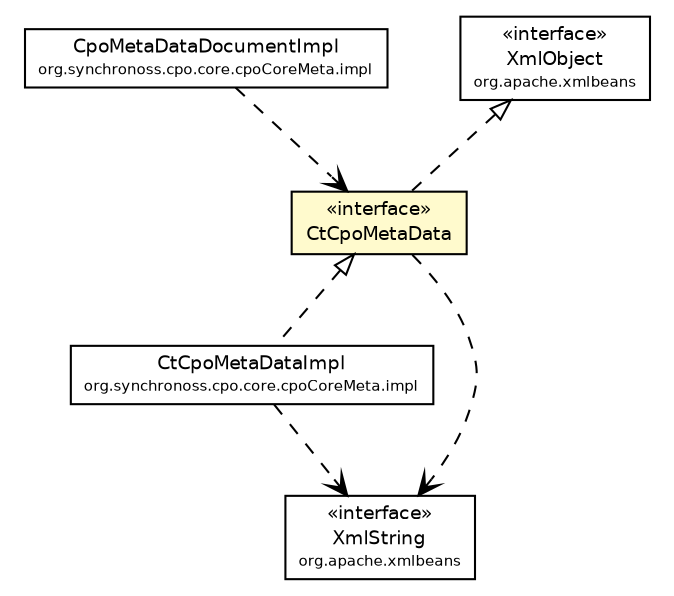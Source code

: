 #!/usr/local/bin/dot
#
# Class diagram 
# Generated by UmlGraph version 4.6 (http://www.spinellis.gr/sw/umlgraph)
#

digraph G {
	edge [fontname="Helvetica",fontsize=10,labelfontname="Helvetica",labelfontsize=10];
	node [fontname="Helvetica",fontsize=10,shape=plaintext];
	// org.synchronoss.cpo.core.cpoCoreMeta.CtCpoMetaData
	c26827 [label=<<table border="0" cellborder="1" cellspacing="0" cellpadding="2" port="p" bgcolor="lemonChiffon" href="./CtCpoMetaData.html">
		<tr><td><table border="0" cellspacing="0" cellpadding="1">
			<tr><td> &laquo;interface&raquo; </td></tr>
			<tr><td> CtCpoMetaData </td></tr>
		</table></td></tr>
		</table>>, fontname="Helvetica", fontcolor="black", fontsize=9.0];
	// org.synchronoss.cpo.core.cpoCoreMeta.impl.CtCpoMetaDataImpl
	c26840 [label=<<table border="0" cellborder="1" cellspacing="0" cellpadding="2" port="p" href="./impl/CtCpoMetaDataImpl.html">
		<tr><td><table border="0" cellspacing="0" cellpadding="1">
			<tr><td> CtCpoMetaDataImpl </td></tr>
			<tr><td><font point-size="7.0"> org.synchronoss.cpo.core.cpoCoreMeta.impl </font></td></tr>
		</table></td></tr>
		</table>>, fontname="Helvetica", fontcolor="black", fontsize=9.0];
	// org.synchronoss.cpo.core.cpoCoreMeta.impl.CpoMetaDataDocumentImpl
	c26844 [label=<<table border="0" cellborder="1" cellspacing="0" cellpadding="2" port="p" href="./impl/CpoMetaDataDocumentImpl.html">
		<tr><td><table border="0" cellspacing="0" cellpadding="1">
			<tr><td> CpoMetaDataDocumentImpl </td></tr>
			<tr><td><font point-size="7.0"> org.synchronoss.cpo.core.cpoCoreMeta.impl </font></td></tr>
		</table></td></tr>
		</table>>, fontname="Helvetica", fontcolor="black", fontsize=9.0];
	//org.synchronoss.cpo.core.cpoCoreMeta.CtCpoMetaData implements org.apache.xmlbeans.XmlObject
	c26957:p -> c26827:p [dir=back,arrowtail=empty,style=dashed];
	//org.synchronoss.cpo.core.cpoCoreMeta.impl.CtCpoMetaDataImpl implements org.synchronoss.cpo.core.cpoCoreMeta.CtCpoMetaData
	c26827:p -> c26840:p [dir=back,arrowtail=empty,style=dashed];
	// org.synchronoss.cpo.core.cpoCoreMeta.CtCpoMetaData DEPEND org.apache.xmlbeans.XmlString
	c26827:p -> c26958:p [taillabel="", label="", headlabel="", fontname="Helvetica", fontcolor="black", fontsize=10.0, color="black", arrowhead=open, style=dashed];
	// org.synchronoss.cpo.core.cpoCoreMeta.impl.CtCpoMetaDataImpl DEPEND org.apache.xmlbeans.XmlString
	c26840:p -> c26958:p [taillabel="", label="", headlabel="", fontname="Helvetica", fontcolor="black", fontsize=10.0, color="black", arrowhead=open, style=dashed];
	// org.synchronoss.cpo.core.cpoCoreMeta.impl.CpoMetaDataDocumentImpl DEPEND org.synchronoss.cpo.core.cpoCoreMeta.CtCpoMetaData
	c26844:p -> c26827:p [taillabel="", label="", headlabel="", fontname="Helvetica", fontcolor="black", fontsize=10.0, color="black", arrowhead=open, style=dashed];
	// org.apache.xmlbeans.XmlString
	c26958 [label=<<table border="0" cellborder="1" cellspacing="0" cellpadding="2" port="p" href="http://java.sun.com/j2se/1.4.2/docs/api/org/apache/xmlbeans/XmlString.html">
		<tr><td><table border="0" cellspacing="0" cellpadding="1">
			<tr><td> &laquo;interface&raquo; </td></tr>
			<tr><td> XmlString </td></tr>
			<tr><td><font point-size="7.0"> org.apache.xmlbeans </font></td></tr>
		</table></td></tr>
		</table>>, fontname="Helvetica", fontcolor="black", fontsize=9.0];
	// org.apache.xmlbeans.XmlObject
	c26957 [label=<<table border="0" cellborder="1" cellspacing="0" cellpadding="2" port="p" href="http://java.sun.com/j2se/1.4.2/docs/api/org/apache/xmlbeans/XmlObject.html">
		<tr><td><table border="0" cellspacing="0" cellpadding="1">
			<tr><td> &laquo;interface&raquo; </td></tr>
			<tr><td> XmlObject </td></tr>
			<tr><td><font point-size="7.0"> org.apache.xmlbeans </font></td></tr>
		</table></td></tr>
		</table>>, fontname="Helvetica", fontcolor="black", fontsize=9.0];
}

